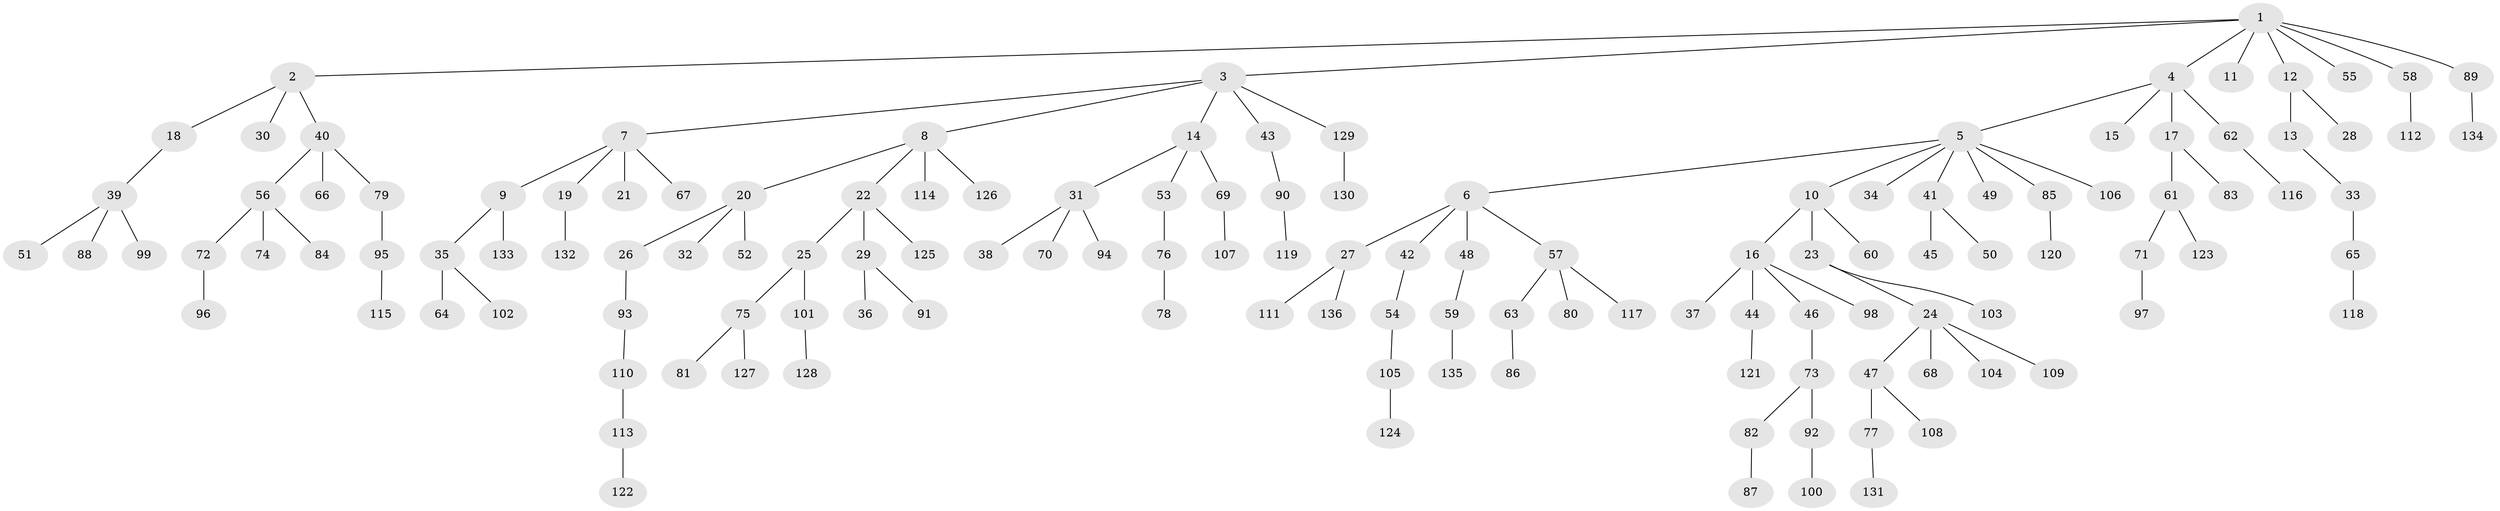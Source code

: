 // coarse degree distribution, {7: 0.01020408163265306, 3: 0.09183673469387756, 6: 0.01020408163265306, 11: 0.01020408163265306, 5: 0.030612244897959183, 4: 0.10204081632653061, 1: 0.5918367346938775, 2: 0.15306122448979592}
// Generated by graph-tools (version 1.1) at 2025/52/02/27/25 19:52:13]
// undirected, 136 vertices, 135 edges
graph export_dot {
graph [start="1"]
  node [color=gray90,style=filled];
  1;
  2;
  3;
  4;
  5;
  6;
  7;
  8;
  9;
  10;
  11;
  12;
  13;
  14;
  15;
  16;
  17;
  18;
  19;
  20;
  21;
  22;
  23;
  24;
  25;
  26;
  27;
  28;
  29;
  30;
  31;
  32;
  33;
  34;
  35;
  36;
  37;
  38;
  39;
  40;
  41;
  42;
  43;
  44;
  45;
  46;
  47;
  48;
  49;
  50;
  51;
  52;
  53;
  54;
  55;
  56;
  57;
  58;
  59;
  60;
  61;
  62;
  63;
  64;
  65;
  66;
  67;
  68;
  69;
  70;
  71;
  72;
  73;
  74;
  75;
  76;
  77;
  78;
  79;
  80;
  81;
  82;
  83;
  84;
  85;
  86;
  87;
  88;
  89;
  90;
  91;
  92;
  93;
  94;
  95;
  96;
  97;
  98;
  99;
  100;
  101;
  102;
  103;
  104;
  105;
  106;
  107;
  108;
  109;
  110;
  111;
  112;
  113;
  114;
  115;
  116;
  117;
  118;
  119;
  120;
  121;
  122;
  123;
  124;
  125;
  126;
  127;
  128;
  129;
  130;
  131;
  132;
  133;
  134;
  135;
  136;
  1 -- 2;
  1 -- 3;
  1 -- 4;
  1 -- 11;
  1 -- 12;
  1 -- 55;
  1 -- 58;
  1 -- 89;
  2 -- 18;
  2 -- 30;
  2 -- 40;
  3 -- 7;
  3 -- 8;
  3 -- 14;
  3 -- 43;
  3 -- 129;
  4 -- 5;
  4 -- 15;
  4 -- 17;
  4 -- 62;
  5 -- 6;
  5 -- 10;
  5 -- 34;
  5 -- 41;
  5 -- 49;
  5 -- 85;
  5 -- 106;
  6 -- 27;
  6 -- 42;
  6 -- 48;
  6 -- 57;
  7 -- 9;
  7 -- 19;
  7 -- 21;
  7 -- 67;
  8 -- 20;
  8 -- 22;
  8 -- 114;
  8 -- 126;
  9 -- 35;
  9 -- 133;
  10 -- 16;
  10 -- 23;
  10 -- 60;
  12 -- 13;
  12 -- 28;
  13 -- 33;
  14 -- 31;
  14 -- 53;
  14 -- 69;
  16 -- 37;
  16 -- 44;
  16 -- 46;
  16 -- 98;
  17 -- 61;
  17 -- 83;
  18 -- 39;
  19 -- 132;
  20 -- 26;
  20 -- 32;
  20 -- 52;
  22 -- 25;
  22 -- 29;
  22 -- 125;
  23 -- 24;
  23 -- 103;
  24 -- 47;
  24 -- 68;
  24 -- 104;
  24 -- 109;
  25 -- 75;
  25 -- 101;
  26 -- 93;
  27 -- 111;
  27 -- 136;
  29 -- 36;
  29 -- 91;
  31 -- 38;
  31 -- 70;
  31 -- 94;
  33 -- 65;
  35 -- 64;
  35 -- 102;
  39 -- 51;
  39 -- 88;
  39 -- 99;
  40 -- 56;
  40 -- 66;
  40 -- 79;
  41 -- 45;
  41 -- 50;
  42 -- 54;
  43 -- 90;
  44 -- 121;
  46 -- 73;
  47 -- 77;
  47 -- 108;
  48 -- 59;
  53 -- 76;
  54 -- 105;
  56 -- 72;
  56 -- 74;
  56 -- 84;
  57 -- 63;
  57 -- 80;
  57 -- 117;
  58 -- 112;
  59 -- 135;
  61 -- 71;
  61 -- 123;
  62 -- 116;
  63 -- 86;
  65 -- 118;
  69 -- 107;
  71 -- 97;
  72 -- 96;
  73 -- 82;
  73 -- 92;
  75 -- 81;
  75 -- 127;
  76 -- 78;
  77 -- 131;
  79 -- 95;
  82 -- 87;
  85 -- 120;
  89 -- 134;
  90 -- 119;
  92 -- 100;
  93 -- 110;
  95 -- 115;
  101 -- 128;
  105 -- 124;
  110 -- 113;
  113 -- 122;
  129 -- 130;
}
